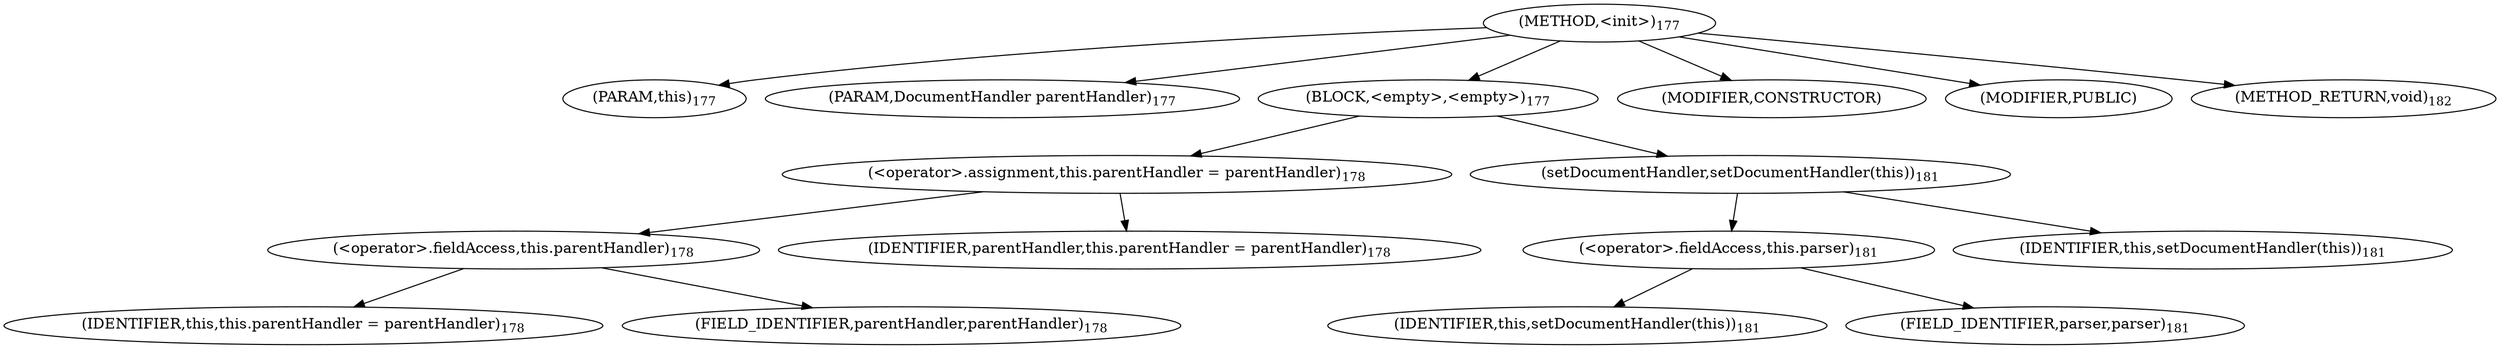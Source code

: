 digraph "&lt;init&gt;" {  
"443" [label = <(METHOD,&lt;init&gt;)<SUB>177</SUB>> ]
"14" [label = <(PARAM,this)<SUB>177</SUB>> ]
"444" [label = <(PARAM,DocumentHandler parentHandler)<SUB>177</SUB>> ]
"445" [label = <(BLOCK,&lt;empty&gt;,&lt;empty&gt;)<SUB>177</SUB>> ]
"446" [label = <(&lt;operator&gt;.assignment,this.parentHandler = parentHandler)<SUB>178</SUB>> ]
"447" [label = <(&lt;operator&gt;.fieldAccess,this.parentHandler)<SUB>178</SUB>> ]
"13" [label = <(IDENTIFIER,this,this.parentHandler = parentHandler)<SUB>178</SUB>> ]
"448" [label = <(FIELD_IDENTIFIER,parentHandler,parentHandler)<SUB>178</SUB>> ]
"449" [label = <(IDENTIFIER,parentHandler,this.parentHandler = parentHandler)<SUB>178</SUB>> ]
"450" [label = <(setDocumentHandler,setDocumentHandler(this))<SUB>181</SUB>> ]
"451" [label = <(&lt;operator&gt;.fieldAccess,this.parser)<SUB>181</SUB>> ]
"452" [label = <(IDENTIFIER,this,setDocumentHandler(this))<SUB>181</SUB>> ]
"453" [label = <(FIELD_IDENTIFIER,parser,parser)<SUB>181</SUB>> ]
"15" [label = <(IDENTIFIER,this,setDocumentHandler(this))<SUB>181</SUB>> ]
"454" [label = <(MODIFIER,CONSTRUCTOR)> ]
"455" [label = <(MODIFIER,PUBLIC)> ]
"456" [label = <(METHOD_RETURN,void)<SUB>182</SUB>> ]
  "443" -> "14" 
  "443" -> "444" 
  "443" -> "445" 
  "443" -> "454" 
  "443" -> "455" 
  "443" -> "456" 
  "445" -> "446" 
  "445" -> "450" 
  "446" -> "447" 
  "446" -> "449" 
  "447" -> "13" 
  "447" -> "448" 
  "450" -> "451" 
  "450" -> "15" 
  "451" -> "452" 
  "451" -> "453" 
}
